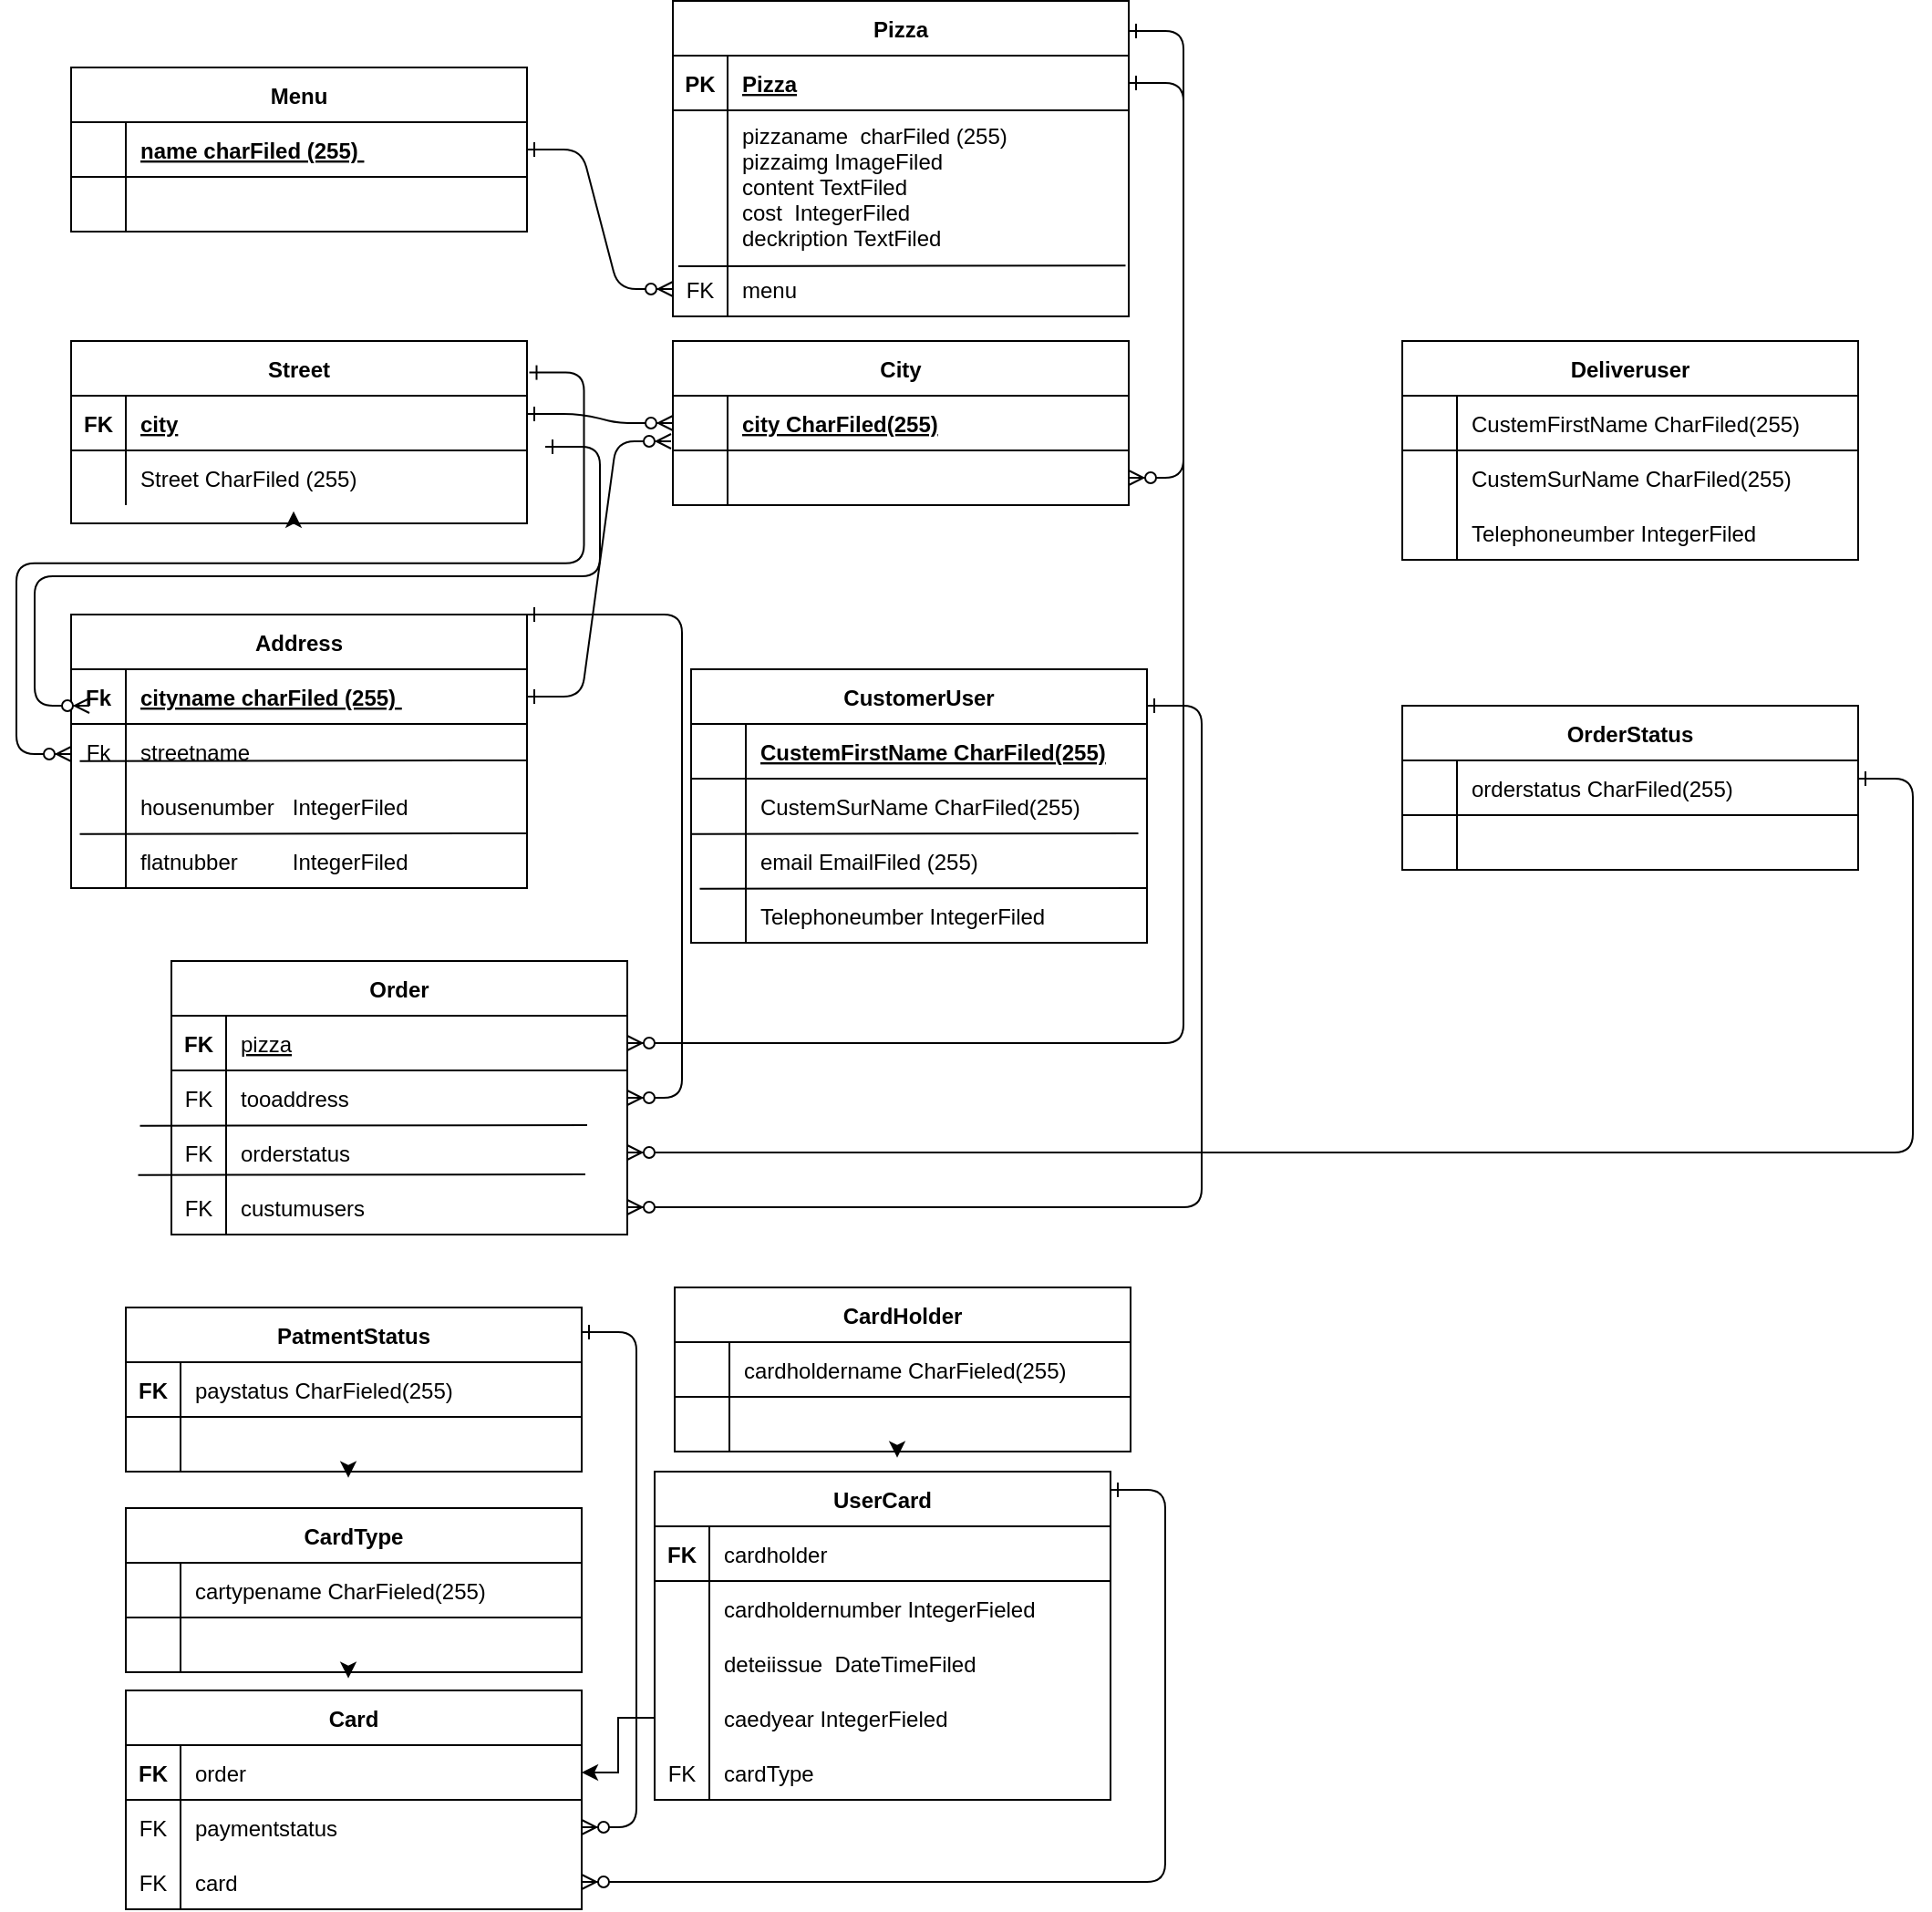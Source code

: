 <mxfile version="22.1.7" type="github">
  <diagram id="R2lEEEUBdFMjLlhIrx00" name="Page-1">
    <mxGraphModel dx="1588" dy="848" grid="1" gridSize="10" guides="1" tooltips="1" connect="1" arrows="1" fold="1" page="1" pageScale="1" pageWidth="850" pageHeight="1100" math="0" shadow="0" extFonts="Permanent Marker^https://fonts.googleapis.com/css?family=Permanent+Marker">
      <root>
        <mxCell id="0" />
        <mxCell id="1" parent="0" />
        <mxCell id="C-vyLk0tnHw3VtMMgP7b-1" value="" style="edgeStyle=entityRelationEdgeStyle;endArrow=ERzeroToMany;startArrow=ERone;endFill=1;startFill=0;entryX=0;entryY=0.5;entryDx=0;entryDy=0;" parent="1" edge="1">
          <mxGeometry width="100" height="100" relative="1" as="geometry">
            <mxPoint x="370" y="155" as="sourcePoint" />
            <mxPoint x="450" y="231.5" as="targetPoint" />
            <Array as="points">
              <mxPoint x="450" y="230" />
              <mxPoint x="430" y="170" />
              <mxPoint x="410" y="200" />
              <mxPoint x="440" y="220" />
            </Array>
          </mxGeometry>
        </mxCell>
        <mxCell id="C-vyLk0tnHw3VtMMgP7b-12" value="" style="edgeStyle=entityRelationEdgeStyle;endArrow=ERzeroToMany;startArrow=ERone;endFill=1;startFill=0;" parent="1" source="C-vyLk0tnHw3VtMMgP7b-3" target="C-vyLk0tnHw3VtMMgP7b-17" edge="1">
          <mxGeometry width="100" height="100" relative="1" as="geometry">
            <mxPoint x="400" y="180" as="sourcePoint" />
            <mxPoint x="460" y="205" as="targetPoint" />
          </mxGeometry>
        </mxCell>
        <mxCell id="C-vyLk0tnHw3VtMMgP7b-2" value="Pizza" style="shape=table;startSize=30;container=1;collapsible=1;childLayout=tableLayout;fixedRows=1;rowLines=0;fontStyle=1;align=center;resizeLast=1;" parent="1" vertex="1">
          <mxGeometry x="450" y="73.5" width="250" height="173" as="geometry" />
        </mxCell>
        <mxCell id="C-vyLk0tnHw3VtMMgP7b-3" value="" style="shape=partialRectangle;collapsible=0;dropTarget=0;pointerEvents=0;fillColor=none;points=[[0,0.5],[1,0.5]];portConstraint=eastwest;top=0;left=0;right=0;bottom=1;" parent="C-vyLk0tnHw3VtMMgP7b-2" vertex="1">
          <mxGeometry y="30" width="250" height="30" as="geometry" />
        </mxCell>
        <mxCell id="C-vyLk0tnHw3VtMMgP7b-4" value="PK" style="shape=partialRectangle;overflow=hidden;connectable=0;fillColor=none;top=0;left=0;bottom=0;right=0;fontStyle=1;" parent="C-vyLk0tnHw3VtMMgP7b-3" vertex="1">
          <mxGeometry width="30" height="30" as="geometry">
            <mxRectangle width="30" height="30" as="alternateBounds" />
          </mxGeometry>
        </mxCell>
        <mxCell id="C-vyLk0tnHw3VtMMgP7b-5" value="Pizza" style="shape=partialRectangle;overflow=hidden;connectable=0;fillColor=none;top=0;left=0;bottom=0;right=0;align=left;spacingLeft=6;fontStyle=5;" parent="C-vyLk0tnHw3VtMMgP7b-3" vertex="1">
          <mxGeometry x="30" width="220" height="30" as="geometry">
            <mxRectangle width="220" height="30" as="alternateBounds" />
          </mxGeometry>
        </mxCell>
        <mxCell id="C-vyLk0tnHw3VtMMgP7b-6" value="" style="shape=partialRectangle;collapsible=0;dropTarget=0;pointerEvents=0;fillColor=none;points=[[0,0.5],[1,0.5]];portConstraint=eastwest;top=0;left=0;right=0;bottom=0;" parent="C-vyLk0tnHw3VtMMgP7b-2" vertex="1">
          <mxGeometry y="60" width="250" height="83" as="geometry" />
        </mxCell>
        <mxCell id="C-vyLk0tnHw3VtMMgP7b-7" value="" style="shape=partialRectangle;overflow=hidden;connectable=0;fillColor=none;top=0;left=0;bottom=0;right=0;" parent="C-vyLk0tnHw3VtMMgP7b-6" vertex="1">
          <mxGeometry width="30" height="83" as="geometry">
            <mxRectangle width="30" height="83" as="alternateBounds" />
          </mxGeometry>
        </mxCell>
        <mxCell id="C-vyLk0tnHw3VtMMgP7b-8" value="pizzaname  charFiled (255) &#xa;pizzaimg ImageFiled&#xa;content TextFiled&#xa;cost  IntegerFiled&#xa;deckription TextFiled" style="shape=partialRectangle;overflow=hidden;connectable=0;fillColor=none;top=0;left=0;bottom=0;right=0;align=left;spacingLeft=6;" parent="C-vyLk0tnHw3VtMMgP7b-6" vertex="1">
          <mxGeometry x="30" width="220" height="83" as="geometry">
            <mxRectangle width="220" height="83" as="alternateBounds" />
          </mxGeometry>
        </mxCell>
        <mxCell id="C-vyLk0tnHw3VtMMgP7b-9" value="" style="shape=partialRectangle;collapsible=0;dropTarget=0;pointerEvents=0;fillColor=none;points=[[0,0.5],[1,0.5]];portConstraint=eastwest;top=0;left=0;right=0;bottom=0;" parent="C-vyLk0tnHw3VtMMgP7b-2" vertex="1">
          <mxGeometry y="143" width="250" height="30" as="geometry" />
        </mxCell>
        <mxCell id="C-vyLk0tnHw3VtMMgP7b-10" value="FK" style="shape=partialRectangle;overflow=hidden;connectable=0;fillColor=none;top=0;left=0;bottom=0;right=0;" parent="C-vyLk0tnHw3VtMMgP7b-9" vertex="1">
          <mxGeometry width="30" height="30" as="geometry">
            <mxRectangle width="30" height="30" as="alternateBounds" />
          </mxGeometry>
        </mxCell>
        <mxCell id="C-vyLk0tnHw3VtMMgP7b-11" value="menu" style="shape=partialRectangle;overflow=hidden;connectable=0;fillColor=none;top=0;left=0;bottom=0;right=0;align=left;spacingLeft=6;" parent="C-vyLk0tnHw3VtMMgP7b-9" vertex="1">
          <mxGeometry x="30" width="220" height="30" as="geometry">
            <mxRectangle width="220" height="30" as="alternateBounds" />
          </mxGeometry>
        </mxCell>
        <mxCell id="C-vyLk0tnHw3VtMMgP7b-23" value="Menu" style="shape=table;startSize=30;container=1;collapsible=1;childLayout=tableLayout;fixedRows=1;rowLines=0;fontStyle=1;align=center;resizeLast=1;" parent="1" vertex="1">
          <mxGeometry x="120" y="110" width="250" height="90" as="geometry" />
        </mxCell>
        <mxCell id="C-vyLk0tnHw3VtMMgP7b-24" value="" style="shape=partialRectangle;collapsible=0;dropTarget=0;pointerEvents=0;fillColor=none;points=[[0,0.5],[1,0.5]];portConstraint=eastwest;top=0;left=0;right=0;bottom=1;" parent="C-vyLk0tnHw3VtMMgP7b-23" vertex="1">
          <mxGeometry y="30" width="250" height="30" as="geometry" />
        </mxCell>
        <mxCell id="C-vyLk0tnHw3VtMMgP7b-25" value="" style="shape=partialRectangle;overflow=hidden;connectable=0;fillColor=none;top=0;left=0;bottom=0;right=0;fontStyle=1;" parent="C-vyLk0tnHw3VtMMgP7b-24" vertex="1">
          <mxGeometry width="30" height="30" as="geometry">
            <mxRectangle width="30" height="30" as="alternateBounds" />
          </mxGeometry>
        </mxCell>
        <mxCell id="C-vyLk0tnHw3VtMMgP7b-26" value="name charFiled (255) " style="shape=partialRectangle;overflow=hidden;connectable=0;fillColor=none;top=0;left=0;bottom=0;right=0;align=left;spacingLeft=6;fontStyle=5;" parent="C-vyLk0tnHw3VtMMgP7b-24" vertex="1">
          <mxGeometry x="30" width="220" height="30" as="geometry">
            <mxRectangle width="220" height="30" as="alternateBounds" />
          </mxGeometry>
        </mxCell>
        <mxCell id="C-vyLk0tnHw3VtMMgP7b-27" value="" style="shape=partialRectangle;collapsible=0;dropTarget=0;pointerEvents=0;fillColor=none;points=[[0,0.5],[1,0.5]];portConstraint=eastwest;top=0;left=0;right=0;bottom=0;" parent="C-vyLk0tnHw3VtMMgP7b-23" vertex="1">
          <mxGeometry y="60" width="250" height="30" as="geometry" />
        </mxCell>
        <mxCell id="C-vyLk0tnHw3VtMMgP7b-28" value="" style="shape=partialRectangle;overflow=hidden;connectable=0;fillColor=none;top=0;left=0;bottom=0;right=0;" parent="C-vyLk0tnHw3VtMMgP7b-27" vertex="1">
          <mxGeometry width="30" height="30" as="geometry">
            <mxRectangle width="30" height="30" as="alternateBounds" />
          </mxGeometry>
        </mxCell>
        <mxCell id="C-vyLk0tnHw3VtMMgP7b-29" value="" style="shape=partialRectangle;overflow=hidden;connectable=0;fillColor=none;top=0;left=0;bottom=0;right=0;align=left;spacingLeft=6;" parent="C-vyLk0tnHw3VtMMgP7b-27" vertex="1">
          <mxGeometry x="30" width="220" height="30" as="geometry">
            <mxRectangle width="220" height="30" as="alternateBounds" />
          </mxGeometry>
        </mxCell>
        <mxCell id="C-vyLk0tnHw3VtMMgP7b-13" value="City" style="shape=table;startSize=30;container=1;collapsible=1;childLayout=tableLayout;fixedRows=1;rowLines=0;fontStyle=1;align=center;resizeLast=1;" parent="1" vertex="1">
          <mxGeometry x="450" y="260" width="250" height="90" as="geometry" />
        </mxCell>
        <mxCell id="C-vyLk0tnHw3VtMMgP7b-14" value="" style="shape=partialRectangle;collapsible=0;dropTarget=0;pointerEvents=0;fillColor=none;points=[[0,0.5],[1,0.5]];portConstraint=eastwest;top=0;left=0;right=0;bottom=1;" parent="C-vyLk0tnHw3VtMMgP7b-13" vertex="1">
          <mxGeometry y="30" width="250" height="30" as="geometry" />
        </mxCell>
        <mxCell id="C-vyLk0tnHw3VtMMgP7b-15" value="" style="shape=partialRectangle;overflow=hidden;connectable=0;fillColor=none;top=0;left=0;bottom=0;right=0;fontStyle=1;" parent="C-vyLk0tnHw3VtMMgP7b-14" vertex="1">
          <mxGeometry width="30" height="30" as="geometry">
            <mxRectangle width="30" height="30" as="alternateBounds" />
          </mxGeometry>
        </mxCell>
        <mxCell id="C-vyLk0tnHw3VtMMgP7b-16" value="city CharFiled(255)" style="shape=partialRectangle;overflow=hidden;connectable=0;fillColor=none;top=0;left=0;bottom=0;right=0;align=left;spacingLeft=6;fontStyle=5;" parent="C-vyLk0tnHw3VtMMgP7b-14" vertex="1">
          <mxGeometry x="30" width="220" height="30" as="geometry">
            <mxRectangle width="220" height="30" as="alternateBounds" />
          </mxGeometry>
        </mxCell>
        <mxCell id="C-vyLk0tnHw3VtMMgP7b-17" value="" style="shape=partialRectangle;collapsible=0;dropTarget=0;pointerEvents=0;fillColor=none;points=[[0,0.5],[1,0.5]];portConstraint=eastwest;top=0;left=0;right=0;bottom=0;" parent="C-vyLk0tnHw3VtMMgP7b-13" vertex="1">
          <mxGeometry y="60" width="250" height="30" as="geometry" />
        </mxCell>
        <mxCell id="C-vyLk0tnHw3VtMMgP7b-18" value="" style="shape=partialRectangle;overflow=hidden;connectable=0;fillColor=none;top=0;left=0;bottom=0;right=0;" parent="C-vyLk0tnHw3VtMMgP7b-17" vertex="1">
          <mxGeometry width="30" height="30" as="geometry">
            <mxRectangle width="30" height="30" as="alternateBounds" />
          </mxGeometry>
        </mxCell>
        <mxCell id="C-vyLk0tnHw3VtMMgP7b-19" value="" style="shape=partialRectangle;overflow=hidden;connectable=0;fillColor=none;top=0;left=0;bottom=0;right=0;align=left;spacingLeft=6;" parent="C-vyLk0tnHw3VtMMgP7b-17" vertex="1">
          <mxGeometry x="30" width="220" height="30" as="geometry">
            <mxRectangle width="220" height="30" as="alternateBounds" />
          </mxGeometry>
        </mxCell>
        <mxCell id="AqukYSWzi1PJCo0tbAjc-1" value="Street" style="shape=table;startSize=30;container=1;collapsible=1;childLayout=tableLayout;fixedRows=1;rowLines=0;fontStyle=1;align=center;resizeLast=1;" vertex="1" parent="1">
          <mxGeometry x="120" y="260" width="250" height="100" as="geometry" />
        </mxCell>
        <mxCell id="AqukYSWzi1PJCo0tbAjc-2" value="" style="shape=partialRectangle;collapsible=0;dropTarget=0;pointerEvents=0;fillColor=none;points=[[0,0.5],[1,0.5]];portConstraint=eastwest;top=0;left=0;right=0;bottom=1;" vertex="1" parent="AqukYSWzi1PJCo0tbAjc-1">
          <mxGeometry y="30" width="250" height="30" as="geometry" />
        </mxCell>
        <mxCell id="AqukYSWzi1PJCo0tbAjc-3" value="FK" style="shape=partialRectangle;overflow=hidden;connectable=0;fillColor=none;top=0;left=0;bottom=0;right=0;fontStyle=1;" vertex="1" parent="AqukYSWzi1PJCo0tbAjc-2">
          <mxGeometry width="30" height="30" as="geometry">
            <mxRectangle width="30" height="30" as="alternateBounds" />
          </mxGeometry>
        </mxCell>
        <mxCell id="AqukYSWzi1PJCo0tbAjc-4" value="city" style="shape=partialRectangle;overflow=hidden;connectable=0;fillColor=none;top=0;left=0;bottom=0;right=0;align=left;spacingLeft=6;fontStyle=5;" vertex="1" parent="AqukYSWzi1PJCo0tbAjc-2">
          <mxGeometry x="30" width="220" height="30" as="geometry">
            <mxRectangle width="220" height="30" as="alternateBounds" />
          </mxGeometry>
        </mxCell>
        <mxCell id="AqukYSWzi1PJCo0tbAjc-5" value="" style="shape=partialRectangle;collapsible=0;dropTarget=0;pointerEvents=0;fillColor=none;points=[[0,0.5],[1,0.5]];portConstraint=eastwest;top=0;left=0;right=0;bottom=0;" vertex="1" parent="AqukYSWzi1PJCo0tbAjc-1">
          <mxGeometry y="60" width="250" height="30" as="geometry" />
        </mxCell>
        <mxCell id="AqukYSWzi1PJCo0tbAjc-6" value="" style="shape=partialRectangle;overflow=hidden;connectable=0;fillColor=none;top=0;left=0;bottom=0;right=0;" vertex="1" parent="AqukYSWzi1PJCo0tbAjc-5">
          <mxGeometry width="30" height="30" as="geometry">
            <mxRectangle width="30" height="30" as="alternateBounds" />
          </mxGeometry>
        </mxCell>
        <mxCell id="AqukYSWzi1PJCo0tbAjc-7" value="Street CharFiled (255)" style="shape=partialRectangle;overflow=hidden;connectable=0;fillColor=none;top=0;left=0;bottom=0;right=0;align=left;spacingLeft=6;" vertex="1" parent="AqukYSWzi1PJCo0tbAjc-5">
          <mxGeometry x="30" width="220" height="30" as="geometry">
            <mxRectangle width="220" height="30" as="alternateBounds" />
          </mxGeometry>
        </mxCell>
        <mxCell id="AqukYSWzi1PJCo0tbAjc-8" style="edgeStyle=orthogonalEdgeStyle;rounded=0;orthogonalLoop=1;jettySize=auto;html=1;exitX=0.5;exitY=1;exitDx=0;exitDy=0;entryX=0.488;entryY=1.111;entryDx=0;entryDy=0;entryPerimeter=0;" edge="1" parent="AqukYSWzi1PJCo0tbAjc-1" source="AqukYSWzi1PJCo0tbAjc-1" target="AqukYSWzi1PJCo0tbAjc-5">
          <mxGeometry relative="1" as="geometry" />
        </mxCell>
        <mxCell id="AqukYSWzi1PJCo0tbAjc-10" value="Address" style="shape=table;startSize=30;container=1;collapsible=1;childLayout=tableLayout;fixedRows=1;rowLines=0;fontStyle=1;align=center;resizeLast=1;" vertex="1" parent="1">
          <mxGeometry x="120" y="410" width="250" height="150" as="geometry" />
        </mxCell>
        <mxCell id="AqukYSWzi1PJCo0tbAjc-11" value="" style="shape=partialRectangle;collapsible=0;dropTarget=0;pointerEvents=0;fillColor=none;points=[[0,0.5],[1,0.5]];portConstraint=eastwest;top=0;left=0;right=0;bottom=1;" vertex="1" parent="AqukYSWzi1PJCo0tbAjc-10">
          <mxGeometry y="30" width="250" height="30" as="geometry" />
        </mxCell>
        <mxCell id="AqukYSWzi1PJCo0tbAjc-12" value="Fk" style="shape=partialRectangle;overflow=hidden;connectable=0;fillColor=none;top=0;left=0;bottom=0;right=0;fontStyle=1;" vertex="1" parent="AqukYSWzi1PJCo0tbAjc-11">
          <mxGeometry width="30" height="30" as="geometry">
            <mxRectangle width="30" height="30" as="alternateBounds" />
          </mxGeometry>
        </mxCell>
        <mxCell id="AqukYSWzi1PJCo0tbAjc-13" value="cityname charFiled (255) " style="shape=partialRectangle;overflow=hidden;connectable=0;fillColor=none;top=0;left=0;bottom=0;right=0;align=left;spacingLeft=6;fontStyle=5;" vertex="1" parent="AqukYSWzi1PJCo0tbAjc-11">
          <mxGeometry x="30" width="220" height="30" as="geometry">
            <mxRectangle width="220" height="30" as="alternateBounds" />
          </mxGeometry>
        </mxCell>
        <mxCell id="AqukYSWzi1PJCo0tbAjc-14" value="" style="shape=partialRectangle;collapsible=0;dropTarget=0;pointerEvents=0;fillColor=none;points=[[0,0.5],[1,0.5]];portConstraint=eastwest;top=0;left=0;right=0;bottom=0;" vertex="1" parent="AqukYSWzi1PJCo0tbAjc-10">
          <mxGeometry y="60" width="250" height="30" as="geometry" />
        </mxCell>
        <mxCell id="AqukYSWzi1PJCo0tbAjc-15" value="Fk" style="shape=partialRectangle;overflow=hidden;connectable=0;fillColor=none;top=0;left=0;bottom=0;right=0;" vertex="1" parent="AqukYSWzi1PJCo0tbAjc-14">
          <mxGeometry width="30" height="30" as="geometry">
            <mxRectangle width="30" height="30" as="alternateBounds" />
          </mxGeometry>
        </mxCell>
        <mxCell id="AqukYSWzi1PJCo0tbAjc-16" value="streetname" style="shape=partialRectangle;overflow=hidden;connectable=0;fillColor=none;top=0;left=0;bottom=0;right=0;align=left;spacingLeft=6;" vertex="1" parent="AqukYSWzi1PJCo0tbAjc-14">
          <mxGeometry x="30" width="220" height="30" as="geometry">
            <mxRectangle width="220" height="30" as="alternateBounds" />
          </mxGeometry>
        </mxCell>
        <mxCell id="AqukYSWzi1PJCo0tbAjc-17" value="" style="shape=partialRectangle;collapsible=0;dropTarget=0;pointerEvents=0;fillColor=none;points=[[0,0.5],[1,0.5]];portConstraint=eastwest;top=0;left=0;right=0;bottom=0;" vertex="1" parent="AqukYSWzi1PJCo0tbAjc-10">
          <mxGeometry y="90" width="250" height="30" as="geometry" />
        </mxCell>
        <mxCell id="AqukYSWzi1PJCo0tbAjc-18" value="" style="shape=partialRectangle;overflow=hidden;connectable=0;fillColor=none;top=0;left=0;bottom=0;right=0;" vertex="1" parent="AqukYSWzi1PJCo0tbAjc-17">
          <mxGeometry width="30" height="30" as="geometry">
            <mxRectangle width="30" height="30" as="alternateBounds" />
          </mxGeometry>
        </mxCell>
        <mxCell id="AqukYSWzi1PJCo0tbAjc-19" value="housenumber   IntegerFiled" style="shape=partialRectangle;overflow=hidden;connectable=0;fillColor=none;top=0;left=0;bottom=0;right=0;align=left;spacingLeft=6;" vertex="1" parent="AqukYSWzi1PJCo0tbAjc-17">
          <mxGeometry x="30" width="220" height="30" as="geometry">
            <mxRectangle width="220" height="30" as="alternateBounds" />
          </mxGeometry>
        </mxCell>
        <mxCell id="AqukYSWzi1PJCo0tbAjc-20" value="" style="shape=partialRectangle;collapsible=0;dropTarget=0;pointerEvents=0;fillColor=none;points=[[0,0.5],[1,0.5]];portConstraint=eastwest;top=0;left=0;right=0;bottom=0;" vertex="1" parent="AqukYSWzi1PJCo0tbAjc-10">
          <mxGeometry y="120" width="250" height="30" as="geometry" />
        </mxCell>
        <mxCell id="AqukYSWzi1PJCo0tbAjc-21" value="" style="shape=partialRectangle;overflow=hidden;connectable=0;fillColor=none;top=0;left=0;bottom=0;right=0;" vertex="1" parent="AqukYSWzi1PJCo0tbAjc-20">
          <mxGeometry width="30" height="30" as="geometry">
            <mxRectangle width="30" height="30" as="alternateBounds" />
          </mxGeometry>
        </mxCell>
        <mxCell id="AqukYSWzi1PJCo0tbAjc-22" value="flatnubber         IntegerFiled" style="shape=partialRectangle;overflow=hidden;connectable=0;fillColor=none;top=0;left=0;bottom=0;right=0;align=left;spacingLeft=6;" vertex="1" parent="AqukYSWzi1PJCo0tbAjc-20">
          <mxGeometry x="30" width="220" height="30" as="geometry">
            <mxRectangle width="220" height="30" as="alternateBounds" />
          </mxGeometry>
        </mxCell>
        <mxCell id="AqukYSWzi1PJCo0tbAjc-23" value="CustomerUser" style="shape=table;startSize=30;container=1;collapsible=1;childLayout=tableLayout;fixedRows=1;rowLines=0;fontStyle=1;align=center;resizeLast=1;" vertex="1" parent="1">
          <mxGeometry x="460" y="440" width="250" height="150" as="geometry" />
        </mxCell>
        <mxCell id="AqukYSWzi1PJCo0tbAjc-24" value="" style="shape=partialRectangle;collapsible=0;dropTarget=0;pointerEvents=0;fillColor=none;points=[[0,0.5],[1,0.5]];portConstraint=eastwest;top=0;left=0;right=0;bottom=1;" vertex="1" parent="AqukYSWzi1PJCo0tbAjc-23">
          <mxGeometry y="30" width="250" height="30" as="geometry" />
        </mxCell>
        <mxCell id="AqukYSWzi1PJCo0tbAjc-25" value="" style="shape=partialRectangle;overflow=hidden;connectable=0;fillColor=none;top=0;left=0;bottom=0;right=0;fontStyle=1;" vertex="1" parent="AqukYSWzi1PJCo0tbAjc-24">
          <mxGeometry width="30" height="30" as="geometry">
            <mxRectangle width="30" height="30" as="alternateBounds" />
          </mxGeometry>
        </mxCell>
        <mxCell id="AqukYSWzi1PJCo0tbAjc-26" value="CustemFirstName CharFiled(255)" style="shape=partialRectangle;overflow=hidden;connectable=0;fillColor=none;top=0;left=0;bottom=0;right=0;align=left;spacingLeft=6;fontStyle=5;" vertex="1" parent="AqukYSWzi1PJCo0tbAjc-24">
          <mxGeometry x="30" width="220" height="30" as="geometry">
            <mxRectangle width="220" height="30" as="alternateBounds" />
          </mxGeometry>
        </mxCell>
        <mxCell id="AqukYSWzi1PJCo0tbAjc-27" value="" style="shape=partialRectangle;collapsible=0;dropTarget=0;pointerEvents=0;fillColor=none;points=[[0,0.5],[1,0.5]];portConstraint=eastwest;top=0;left=0;right=0;bottom=0;" vertex="1" parent="AqukYSWzi1PJCo0tbAjc-23">
          <mxGeometry y="60" width="250" height="30" as="geometry" />
        </mxCell>
        <mxCell id="AqukYSWzi1PJCo0tbAjc-28" value="" style="shape=partialRectangle;overflow=hidden;connectable=0;fillColor=none;top=0;left=0;bottom=0;right=0;" vertex="1" parent="AqukYSWzi1PJCo0tbAjc-27">
          <mxGeometry width="30" height="30" as="geometry">
            <mxRectangle width="30" height="30" as="alternateBounds" />
          </mxGeometry>
        </mxCell>
        <mxCell id="AqukYSWzi1PJCo0tbAjc-29" value="CustemSurName CharFiled(255)" style="shape=partialRectangle;overflow=hidden;connectable=0;fillColor=none;top=0;left=0;bottom=0;right=0;align=left;spacingLeft=6;" vertex="1" parent="AqukYSWzi1PJCo0tbAjc-27">
          <mxGeometry x="30" width="220" height="30" as="geometry">
            <mxRectangle width="220" height="30" as="alternateBounds" />
          </mxGeometry>
        </mxCell>
        <mxCell id="AqukYSWzi1PJCo0tbAjc-30" value="" style="shape=partialRectangle;collapsible=0;dropTarget=0;pointerEvents=0;fillColor=none;points=[[0,0.5],[1,0.5]];portConstraint=eastwest;top=0;left=0;right=0;bottom=0;" vertex="1" parent="AqukYSWzi1PJCo0tbAjc-23">
          <mxGeometry y="90" width="250" height="30" as="geometry" />
        </mxCell>
        <mxCell id="AqukYSWzi1PJCo0tbAjc-31" value="" style="shape=partialRectangle;overflow=hidden;connectable=0;fillColor=none;top=0;left=0;bottom=0;right=0;" vertex="1" parent="AqukYSWzi1PJCo0tbAjc-30">
          <mxGeometry width="30" height="30" as="geometry">
            <mxRectangle width="30" height="30" as="alternateBounds" />
          </mxGeometry>
        </mxCell>
        <mxCell id="AqukYSWzi1PJCo0tbAjc-32" value="email EmailFiled (255)" style="shape=partialRectangle;overflow=hidden;connectable=0;fillColor=none;top=0;left=0;bottom=0;right=0;align=left;spacingLeft=6;" vertex="1" parent="AqukYSWzi1PJCo0tbAjc-30">
          <mxGeometry x="30" width="220" height="30" as="geometry">
            <mxRectangle width="220" height="30" as="alternateBounds" />
          </mxGeometry>
        </mxCell>
        <mxCell id="AqukYSWzi1PJCo0tbAjc-33" value="" style="shape=partialRectangle;collapsible=0;dropTarget=0;pointerEvents=0;fillColor=none;points=[[0,0.5],[1,0.5]];portConstraint=eastwest;top=0;left=0;right=0;bottom=0;" vertex="1" parent="AqukYSWzi1PJCo0tbAjc-23">
          <mxGeometry y="120" width="250" height="30" as="geometry" />
        </mxCell>
        <mxCell id="AqukYSWzi1PJCo0tbAjc-34" value="" style="shape=partialRectangle;overflow=hidden;connectable=0;fillColor=none;top=0;left=0;bottom=0;right=0;" vertex="1" parent="AqukYSWzi1PJCo0tbAjc-33">
          <mxGeometry width="30" height="30" as="geometry">
            <mxRectangle width="30" height="30" as="alternateBounds" />
          </mxGeometry>
        </mxCell>
        <mxCell id="AqukYSWzi1PJCo0tbAjc-35" value="Telephoneumber IntegerFiled" style="shape=partialRectangle;overflow=hidden;connectable=0;fillColor=none;top=0;left=0;bottom=0;right=0;align=left;spacingLeft=6;" vertex="1" parent="AqukYSWzi1PJCo0tbAjc-33">
          <mxGeometry x="30" width="220" height="30" as="geometry">
            <mxRectangle width="220" height="30" as="alternateBounds" />
          </mxGeometry>
        </mxCell>
        <mxCell id="AqukYSWzi1PJCo0tbAjc-36" value="Order" style="shape=table;startSize=30;container=1;collapsible=1;childLayout=tableLayout;fixedRows=1;rowLines=0;fontStyle=1;align=center;resizeLast=1;" vertex="1" parent="1">
          <mxGeometry x="175" y="600" width="250" height="150" as="geometry" />
        </mxCell>
        <mxCell id="AqukYSWzi1PJCo0tbAjc-37" value="" style="shape=partialRectangle;collapsible=0;dropTarget=0;pointerEvents=0;fillColor=none;points=[[0,0.5],[1,0.5]];portConstraint=eastwest;top=0;left=0;right=0;bottom=1;" vertex="1" parent="AqukYSWzi1PJCo0tbAjc-36">
          <mxGeometry y="30" width="250" height="30" as="geometry" />
        </mxCell>
        <mxCell id="AqukYSWzi1PJCo0tbAjc-38" value="FK" style="shape=partialRectangle;overflow=hidden;connectable=0;fillColor=none;top=0;left=0;bottom=0;right=0;fontStyle=1;" vertex="1" parent="AqukYSWzi1PJCo0tbAjc-37">
          <mxGeometry width="30" height="30" as="geometry">
            <mxRectangle width="30" height="30" as="alternateBounds" />
          </mxGeometry>
        </mxCell>
        <mxCell id="AqukYSWzi1PJCo0tbAjc-39" value="pizza" style="shape=partialRectangle;overflow=hidden;connectable=0;fillColor=none;top=0;left=0;bottom=0;right=0;align=left;spacingLeft=6;fontStyle=4;" vertex="1" parent="AqukYSWzi1PJCo0tbAjc-37">
          <mxGeometry x="30" width="220" height="30" as="geometry">
            <mxRectangle width="220" height="30" as="alternateBounds" />
          </mxGeometry>
        </mxCell>
        <mxCell id="AqukYSWzi1PJCo0tbAjc-40" value="" style="shape=partialRectangle;collapsible=0;dropTarget=0;pointerEvents=0;fillColor=none;points=[[0,0.5],[1,0.5]];portConstraint=eastwest;top=0;left=0;right=0;bottom=0;" vertex="1" parent="AqukYSWzi1PJCo0tbAjc-36">
          <mxGeometry y="60" width="250" height="30" as="geometry" />
        </mxCell>
        <mxCell id="AqukYSWzi1PJCo0tbAjc-41" value="FK" style="shape=partialRectangle;overflow=hidden;connectable=0;fillColor=none;top=0;left=0;bottom=0;right=0;" vertex="1" parent="AqukYSWzi1PJCo0tbAjc-40">
          <mxGeometry width="30" height="30" as="geometry">
            <mxRectangle width="30" height="30" as="alternateBounds" />
          </mxGeometry>
        </mxCell>
        <mxCell id="AqukYSWzi1PJCo0tbAjc-42" value="tooaddress" style="shape=partialRectangle;overflow=hidden;connectable=0;fillColor=none;top=0;left=0;bottom=0;right=0;align=left;spacingLeft=6;" vertex="1" parent="AqukYSWzi1PJCo0tbAjc-40">
          <mxGeometry x="30" width="220" height="30" as="geometry">
            <mxRectangle width="220" height="30" as="alternateBounds" />
          </mxGeometry>
        </mxCell>
        <mxCell id="AqukYSWzi1PJCo0tbAjc-43" value="" style="shape=partialRectangle;collapsible=0;dropTarget=0;pointerEvents=0;fillColor=none;points=[[0,0.5],[1,0.5]];portConstraint=eastwest;top=0;left=0;right=0;bottom=0;" vertex="1" parent="AqukYSWzi1PJCo0tbAjc-36">
          <mxGeometry y="90" width="250" height="30" as="geometry" />
        </mxCell>
        <mxCell id="AqukYSWzi1PJCo0tbAjc-44" value="FK" style="shape=partialRectangle;overflow=hidden;connectable=0;fillColor=none;top=0;left=0;bottom=0;right=0;" vertex="1" parent="AqukYSWzi1PJCo0tbAjc-43">
          <mxGeometry width="30" height="30" as="geometry">
            <mxRectangle width="30" height="30" as="alternateBounds" />
          </mxGeometry>
        </mxCell>
        <mxCell id="AqukYSWzi1PJCo0tbAjc-45" value="orderstatus" style="shape=partialRectangle;overflow=hidden;connectable=0;fillColor=none;top=0;left=0;bottom=0;right=0;align=left;spacingLeft=6;" vertex="1" parent="AqukYSWzi1PJCo0tbAjc-43">
          <mxGeometry x="30" width="220" height="30" as="geometry">
            <mxRectangle width="220" height="30" as="alternateBounds" />
          </mxGeometry>
        </mxCell>
        <mxCell id="AqukYSWzi1PJCo0tbAjc-46" value="" style="shape=partialRectangle;collapsible=0;dropTarget=0;pointerEvents=0;fillColor=none;points=[[0,0.5],[1,0.5]];portConstraint=eastwest;top=0;left=0;right=0;bottom=0;" vertex="1" parent="AqukYSWzi1PJCo0tbAjc-36">
          <mxGeometry y="120" width="250" height="30" as="geometry" />
        </mxCell>
        <mxCell id="AqukYSWzi1PJCo0tbAjc-47" value="FK" style="shape=partialRectangle;overflow=hidden;connectable=0;fillColor=none;top=0;left=0;bottom=0;right=0;" vertex="1" parent="AqukYSWzi1PJCo0tbAjc-46">
          <mxGeometry width="30" height="30" as="geometry">
            <mxRectangle width="30" height="30" as="alternateBounds" />
          </mxGeometry>
        </mxCell>
        <mxCell id="AqukYSWzi1PJCo0tbAjc-48" value="custumusers" style="shape=partialRectangle;overflow=hidden;connectable=0;fillColor=none;top=0;left=0;bottom=0;right=0;align=left;spacingLeft=6;" vertex="1" parent="AqukYSWzi1PJCo0tbAjc-46">
          <mxGeometry x="30" width="220" height="30" as="geometry">
            <mxRectangle width="220" height="30" as="alternateBounds" />
          </mxGeometry>
        </mxCell>
        <mxCell id="AqukYSWzi1PJCo0tbAjc-51" value="" style="edgeStyle=entityRelationEdgeStyle;endArrow=ERzeroToMany;startArrow=ERone;endFill=1;startFill=0;" edge="1" parent="1" target="C-vyLk0tnHw3VtMMgP7b-14">
          <mxGeometry width="100" height="100" relative="1" as="geometry">
            <mxPoint x="370" y="300" as="sourcePoint" />
            <mxPoint x="440" y="320" as="targetPoint" />
            <Array as="points">
              <mxPoint x="450" y="375" />
              <mxPoint x="440" y="365" />
              <mxPoint x="440" y="320" />
              <mxPoint x="440" y="330" />
            </Array>
          </mxGeometry>
        </mxCell>
        <mxCell id="AqukYSWzi1PJCo0tbAjc-53" value="" style="edgeStyle=entityRelationEdgeStyle;endArrow=ERzeroToMany;startArrow=ERone;endFill=1;startFill=0;exitX=1;exitY=0.5;exitDx=0;exitDy=0;entryX=0;entryY=0.5;entryDx=0;entryDy=0;" edge="1" parent="1" source="AqukYSWzi1PJCo0tbAjc-11">
          <mxGeometry width="100" height="100" relative="1" as="geometry">
            <mxPoint x="402" y="440" as="sourcePoint" />
            <mxPoint x="449" y="315" as="targetPoint" />
            <Array as="points">
              <mxPoint x="459" y="425" />
              <mxPoint x="430" y="390" />
              <mxPoint x="419" y="390" />
              <mxPoint x="419" y="325" />
              <mxPoint x="419" y="335" />
              <mxPoint x="399" y="325" />
              <mxPoint x="449" y="315" />
              <mxPoint x="439" y="315" />
              <mxPoint x="429" y="325" />
              <mxPoint x="439" y="405" />
              <mxPoint x="419" y="325" />
              <mxPoint x="469" y="325" />
              <mxPoint x="469" y="325" />
              <mxPoint x="439" y="370" />
              <mxPoint x="449" y="415" />
              <mxPoint x="449" y="370" />
              <mxPoint x="449" y="380" />
            </Array>
          </mxGeometry>
        </mxCell>
        <mxCell id="AqukYSWzi1PJCo0tbAjc-61" value="" style="edgeStyle=entityRelationEdgeStyle;endArrow=ERzeroToMany;startArrow=ERone;endFill=1;startFill=0;entryX=0;entryY=0.5;entryDx=0;entryDy=0;exitX=1;exitY=0.5;exitDx=0;exitDy=0;" edge="1" parent="1">
          <mxGeometry width="100" height="100" relative="1" as="geometry">
            <mxPoint x="380" y="318" as="sourcePoint" />
            <mxPoint x="130" y="460" as="targetPoint" />
            <Array as="points">
              <mxPoint x="80" y="303" />
              <mxPoint x="130" y="303" />
              <mxPoint x="80" y="313" />
              <mxPoint x="130" y="458" />
              <mxPoint x="60" y="439" />
              <mxPoint x="110" y="398" />
              <mxPoint x="90" y="428" />
              <mxPoint x="120" y="448" />
            </Array>
          </mxGeometry>
        </mxCell>
        <mxCell id="AqukYSWzi1PJCo0tbAjc-62" value="" style="edgeStyle=entityRelationEdgeStyle;endArrow=ERzeroToMany;startArrow=ERone;endFill=1;startFill=0;entryX=1;entryY=0.5;entryDx=0;entryDy=0;" edge="1" parent="1" target="AqukYSWzi1PJCo0tbAjc-37">
          <mxGeometry width="100" height="100" relative="1" as="geometry">
            <mxPoint x="700" y="90" as="sourcePoint" />
            <mxPoint x="760" y="551.333" as="targetPoint" />
            <Array as="points">
              <mxPoint x="780" y="165" />
              <mxPoint x="760" y="105" />
              <mxPoint x="800" y="320" />
              <mxPoint x="740" y="135" />
              <mxPoint x="770" y="155" />
            </Array>
          </mxGeometry>
        </mxCell>
        <mxCell id="AqukYSWzi1PJCo0tbAjc-63" value="" style="edgeStyle=entityRelationEdgeStyle;endArrow=ERzeroToMany;startArrow=ERone;endFill=1;startFill=0;" edge="1" parent="1" target="AqukYSWzi1PJCo0tbAjc-40">
          <mxGeometry width="100" height="100" relative="1" as="geometry">
            <mxPoint x="370" y="410" as="sourcePoint" />
            <mxPoint x="450" y="487" as="targetPoint" />
            <Array as="points">
              <mxPoint x="450" y="485" />
              <mxPoint x="430" y="425" />
              <mxPoint x="410" y="455" />
              <mxPoint x="440" y="475" />
            </Array>
          </mxGeometry>
        </mxCell>
        <mxCell id="AqukYSWzi1PJCo0tbAjc-65" value="" style="edgeStyle=entityRelationEdgeStyle;endArrow=ERzeroToMany;startArrow=ERone;endFill=1;startFill=0;entryX=1;entryY=0.5;entryDx=0;entryDy=0;" edge="1" parent="1" target="AqukYSWzi1PJCo0tbAjc-46">
          <mxGeometry width="100" height="100" relative="1" as="geometry">
            <mxPoint x="710" y="460" as="sourcePoint" />
            <mxPoint x="790" y="536.5" as="targetPoint" />
            <Array as="points">
              <mxPoint x="790" y="535" />
              <mxPoint x="770" y="475" />
              <mxPoint x="750" y="505" />
              <mxPoint x="780" y="525" />
            </Array>
          </mxGeometry>
        </mxCell>
        <mxCell id="AqukYSWzi1PJCo0tbAjc-69" value="" style="endArrow=none;html=1;rounded=0;entryX=0.981;entryY=1.026;entryDx=0;entryDy=0;entryPerimeter=0;startSize=10;" edge="1" parent="1">
          <mxGeometry width="50" height="50" relative="1" as="geometry">
            <mxPoint x="453" y="219" as="sourcePoint" />
            <mxPoint x="698.25" y="218.658" as="targetPoint" />
          </mxGeometry>
        </mxCell>
        <mxCell id="AqukYSWzi1PJCo0tbAjc-70" value="" style="endArrow=none;html=1;rounded=0;entryX=0.981;entryY=1.026;entryDx=0;entryDy=0;entryPerimeter=0;startSize=10;" edge="1" parent="1">
          <mxGeometry width="50" height="50" relative="1" as="geometry">
            <mxPoint x="124.75" y="490.34" as="sourcePoint" />
            <mxPoint x="370" y="489.998" as="targetPoint" />
          </mxGeometry>
        </mxCell>
        <mxCell id="AqukYSWzi1PJCo0tbAjc-71" value="" style="endArrow=none;html=1;rounded=0;entryX=0.981;entryY=1.026;entryDx=0;entryDy=0;entryPerimeter=0;startSize=10;" edge="1" parent="1">
          <mxGeometry width="50" height="50" relative="1" as="geometry">
            <mxPoint x="124.75" y="530.34" as="sourcePoint" />
            <mxPoint x="370" y="529.998" as="targetPoint" />
          </mxGeometry>
        </mxCell>
        <mxCell id="AqukYSWzi1PJCo0tbAjc-72" value="" style="endArrow=none;html=1;rounded=0;entryX=0.981;entryY=1.026;entryDx=0;entryDy=0;entryPerimeter=0;startSize=10;" edge="1" parent="1">
          <mxGeometry width="50" height="50" relative="1" as="geometry">
            <mxPoint x="460" y="530.34" as="sourcePoint" />
            <mxPoint x="705.25" y="529.998" as="targetPoint" />
          </mxGeometry>
        </mxCell>
        <mxCell id="AqukYSWzi1PJCo0tbAjc-73" value="" style="endArrow=none;html=1;rounded=0;entryX=0.981;entryY=1.026;entryDx=0;entryDy=0;entryPerimeter=0;startSize=10;" edge="1" parent="1">
          <mxGeometry width="50" height="50" relative="1" as="geometry">
            <mxPoint x="464.75" y="560.34" as="sourcePoint" />
            <mxPoint x="710" y="559.998" as="targetPoint" />
          </mxGeometry>
        </mxCell>
        <mxCell id="AqukYSWzi1PJCo0tbAjc-74" value="" style="endArrow=none;html=1;rounded=0;entryX=0.981;entryY=1.026;entryDx=0;entryDy=0;entryPerimeter=0;startSize=10;" edge="1" parent="1">
          <mxGeometry width="50" height="50" relative="1" as="geometry">
            <mxPoint x="157.75" y="690.34" as="sourcePoint" />
            <mxPoint x="403" y="689.998" as="targetPoint" />
          </mxGeometry>
        </mxCell>
        <mxCell id="AqukYSWzi1PJCo0tbAjc-75" value="" style="endArrow=none;html=1;rounded=0;entryX=0.981;entryY=1.026;entryDx=0;entryDy=0;entryPerimeter=0;startSize=10;" edge="1" parent="1">
          <mxGeometry width="50" height="50" relative="1" as="geometry">
            <mxPoint x="156.75" y="717.34" as="sourcePoint" />
            <mxPoint x="402" y="716.998" as="targetPoint" />
          </mxGeometry>
        </mxCell>
        <mxCell id="AqukYSWzi1PJCo0tbAjc-77" value="PatmentStatus" style="shape=table;startSize=30;container=1;collapsible=1;childLayout=tableLayout;fixedRows=1;rowLines=0;fontStyle=1;align=center;resizeLast=1;" vertex="1" parent="1">
          <mxGeometry x="150" y="790" width="250" height="90" as="geometry" />
        </mxCell>
        <mxCell id="AqukYSWzi1PJCo0tbAjc-78" value="" style="shape=partialRectangle;collapsible=0;dropTarget=0;pointerEvents=0;fillColor=none;points=[[0,0.5],[1,0.5]];portConstraint=eastwest;top=0;left=0;right=0;bottom=1;" vertex="1" parent="AqukYSWzi1PJCo0tbAjc-77">
          <mxGeometry y="30" width="250" height="30" as="geometry" />
        </mxCell>
        <mxCell id="AqukYSWzi1PJCo0tbAjc-79" value="FK" style="shape=partialRectangle;overflow=hidden;connectable=0;fillColor=none;top=0;left=0;bottom=0;right=0;fontStyle=1;" vertex="1" parent="AqukYSWzi1PJCo0tbAjc-78">
          <mxGeometry width="30" height="30" as="geometry">
            <mxRectangle width="30" height="30" as="alternateBounds" />
          </mxGeometry>
        </mxCell>
        <mxCell id="AqukYSWzi1PJCo0tbAjc-80" value="paystatus CharFieled(255)" style="shape=partialRectangle;overflow=hidden;connectable=0;fillColor=none;top=0;left=0;bottom=0;right=0;align=left;spacingLeft=6;fontStyle=0;" vertex="1" parent="AqukYSWzi1PJCo0tbAjc-78">
          <mxGeometry x="30" width="220" height="30" as="geometry">
            <mxRectangle width="220" height="30" as="alternateBounds" />
          </mxGeometry>
        </mxCell>
        <mxCell id="AqukYSWzi1PJCo0tbAjc-81" value="" style="shape=partialRectangle;collapsible=0;dropTarget=0;pointerEvents=0;fillColor=none;points=[[0,0.5],[1,0.5]];portConstraint=eastwest;top=0;left=0;right=0;bottom=0;" vertex="1" parent="AqukYSWzi1PJCo0tbAjc-77">
          <mxGeometry y="60" width="250" height="30" as="geometry" />
        </mxCell>
        <mxCell id="AqukYSWzi1PJCo0tbAjc-82" value="" style="shape=partialRectangle;overflow=hidden;connectable=0;fillColor=none;top=0;left=0;bottom=0;right=0;" vertex="1" parent="AqukYSWzi1PJCo0tbAjc-81">
          <mxGeometry width="30" height="30" as="geometry">
            <mxRectangle width="30" height="30" as="alternateBounds" />
          </mxGeometry>
        </mxCell>
        <mxCell id="AqukYSWzi1PJCo0tbAjc-83" value="" style="shape=partialRectangle;overflow=hidden;connectable=0;fillColor=none;top=0;left=0;bottom=0;right=0;align=left;spacingLeft=6;" vertex="1" parent="AqukYSWzi1PJCo0tbAjc-81">
          <mxGeometry x="30" width="220" height="30" as="geometry">
            <mxRectangle width="220" height="30" as="alternateBounds" />
          </mxGeometry>
        </mxCell>
        <mxCell id="AqukYSWzi1PJCo0tbAjc-84" style="edgeStyle=orthogonalEdgeStyle;rounded=0;orthogonalLoop=1;jettySize=auto;html=1;exitX=0.5;exitY=1;exitDx=0;exitDy=0;entryX=0.488;entryY=1.111;entryDx=0;entryDy=0;entryPerimeter=0;" edge="1" parent="AqukYSWzi1PJCo0tbAjc-77" source="AqukYSWzi1PJCo0tbAjc-77" target="AqukYSWzi1PJCo0tbAjc-81">
          <mxGeometry relative="1" as="geometry" />
        </mxCell>
        <mxCell id="AqukYSWzi1PJCo0tbAjc-85" value="CardHolder" style="shape=table;startSize=30;container=1;collapsible=1;childLayout=tableLayout;fixedRows=1;rowLines=0;fontStyle=1;align=center;resizeLast=1;" vertex="1" parent="1">
          <mxGeometry x="451" y="779" width="250" height="90" as="geometry" />
        </mxCell>
        <mxCell id="AqukYSWzi1PJCo0tbAjc-86" value="" style="shape=partialRectangle;collapsible=0;dropTarget=0;pointerEvents=0;fillColor=none;points=[[0,0.5],[1,0.5]];portConstraint=eastwest;top=0;left=0;right=0;bottom=1;" vertex="1" parent="AqukYSWzi1PJCo0tbAjc-85">
          <mxGeometry y="30" width="250" height="30" as="geometry" />
        </mxCell>
        <mxCell id="AqukYSWzi1PJCo0tbAjc-87" value="" style="shape=partialRectangle;overflow=hidden;connectable=0;fillColor=none;top=0;left=0;bottom=0;right=0;fontStyle=1;" vertex="1" parent="AqukYSWzi1PJCo0tbAjc-86">
          <mxGeometry width="30" height="30" as="geometry">
            <mxRectangle width="30" height="30" as="alternateBounds" />
          </mxGeometry>
        </mxCell>
        <mxCell id="AqukYSWzi1PJCo0tbAjc-88" value="cardholdername CharFieled(255)" style="shape=partialRectangle;overflow=hidden;connectable=0;fillColor=none;top=0;left=0;bottom=0;right=0;align=left;spacingLeft=6;fontStyle=0;" vertex="1" parent="AqukYSWzi1PJCo0tbAjc-86">
          <mxGeometry x="30" width="220" height="30" as="geometry">
            <mxRectangle width="220" height="30" as="alternateBounds" />
          </mxGeometry>
        </mxCell>
        <mxCell id="AqukYSWzi1PJCo0tbAjc-89" value="" style="shape=partialRectangle;collapsible=0;dropTarget=0;pointerEvents=0;fillColor=none;points=[[0,0.5],[1,0.5]];portConstraint=eastwest;top=0;left=0;right=0;bottom=0;" vertex="1" parent="AqukYSWzi1PJCo0tbAjc-85">
          <mxGeometry y="60" width="250" height="30" as="geometry" />
        </mxCell>
        <mxCell id="AqukYSWzi1PJCo0tbAjc-90" value="" style="shape=partialRectangle;overflow=hidden;connectable=0;fillColor=none;top=0;left=0;bottom=0;right=0;" vertex="1" parent="AqukYSWzi1PJCo0tbAjc-89">
          <mxGeometry width="30" height="30" as="geometry">
            <mxRectangle width="30" height="30" as="alternateBounds" />
          </mxGeometry>
        </mxCell>
        <mxCell id="AqukYSWzi1PJCo0tbAjc-91" value="" style="shape=partialRectangle;overflow=hidden;connectable=0;fillColor=none;top=0;left=0;bottom=0;right=0;align=left;spacingLeft=6;" vertex="1" parent="AqukYSWzi1PJCo0tbAjc-89">
          <mxGeometry x="30" width="220" height="30" as="geometry">
            <mxRectangle width="220" height="30" as="alternateBounds" />
          </mxGeometry>
        </mxCell>
        <mxCell id="AqukYSWzi1PJCo0tbAjc-92" style="edgeStyle=orthogonalEdgeStyle;rounded=0;orthogonalLoop=1;jettySize=auto;html=1;exitX=0.5;exitY=1;exitDx=0;exitDy=0;entryX=0.488;entryY=1.111;entryDx=0;entryDy=0;entryPerimeter=0;" edge="1" parent="AqukYSWzi1PJCo0tbAjc-85" source="AqukYSWzi1PJCo0tbAjc-85" target="AqukYSWzi1PJCo0tbAjc-89">
          <mxGeometry relative="1" as="geometry" />
        </mxCell>
        <mxCell id="AqukYSWzi1PJCo0tbAjc-93" value="CardType" style="shape=table;startSize=30;container=1;collapsible=1;childLayout=tableLayout;fixedRows=1;rowLines=0;fontStyle=1;align=center;resizeLast=1;" vertex="1" parent="1">
          <mxGeometry x="150" y="900" width="250" height="90" as="geometry" />
        </mxCell>
        <mxCell id="AqukYSWzi1PJCo0tbAjc-94" value="" style="shape=partialRectangle;collapsible=0;dropTarget=0;pointerEvents=0;fillColor=none;points=[[0,0.5],[1,0.5]];portConstraint=eastwest;top=0;left=0;right=0;bottom=1;" vertex="1" parent="AqukYSWzi1PJCo0tbAjc-93">
          <mxGeometry y="30" width="250" height="30" as="geometry" />
        </mxCell>
        <mxCell id="AqukYSWzi1PJCo0tbAjc-95" value="" style="shape=partialRectangle;overflow=hidden;connectable=0;fillColor=none;top=0;left=0;bottom=0;right=0;fontStyle=1;" vertex="1" parent="AqukYSWzi1PJCo0tbAjc-94">
          <mxGeometry width="30" height="30" as="geometry">
            <mxRectangle width="30" height="30" as="alternateBounds" />
          </mxGeometry>
        </mxCell>
        <mxCell id="AqukYSWzi1PJCo0tbAjc-96" value="cartypename CharFieled(255)" style="shape=partialRectangle;overflow=hidden;connectable=0;fillColor=none;top=0;left=0;bottom=0;right=0;align=left;spacingLeft=6;fontStyle=0;" vertex="1" parent="AqukYSWzi1PJCo0tbAjc-94">
          <mxGeometry x="30" width="220" height="30" as="geometry">
            <mxRectangle width="220" height="30" as="alternateBounds" />
          </mxGeometry>
        </mxCell>
        <mxCell id="AqukYSWzi1PJCo0tbAjc-97" value="" style="shape=partialRectangle;collapsible=0;dropTarget=0;pointerEvents=0;fillColor=none;points=[[0,0.5],[1,0.5]];portConstraint=eastwest;top=0;left=0;right=0;bottom=0;" vertex="1" parent="AqukYSWzi1PJCo0tbAjc-93">
          <mxGeometry y="60" width="250" height="30" as="geometry" />
        </mxCell>
        <mxCell id="AqukYSWzi1PJCo0tbAjc-98" value="" style="shape=partialRectangle;overflow=hidden;connectable=0;fillColor=none;top=0;left=0;bottom=0;right=0;" vertex="1" parent="AqukYSWzi1PJCo0tbAjc-97">
          <mxGeometry width="30" height="30" as="geometry">
            <mxRectangle width="30" height="30" as="alternateBounds" />
          </mxGeometry>
        </mxCell>
        <mxCell id="AqukYSWzi1PJCo0tbAjc-99" value="" style="shape=partialRectangle;overflow=hidden;connectable=0;fillColor=none;top=0;left=0;bottom=0;right=0;align=left;spacingLeft=6;" vertex="1" parent="AqukYSWzi1PJCo0tbAjc-97">
          <mxGeometry x="30" width="220" height="30" as="geometry">
            <mxRectangle width="220" height="30" as="alternateBounds" />
          </mxGeometry>
        </mxCell>
        <mxCell id="AqukYSWzi1PJCo0tbAjc-100" style="edgeStyle=orthogonalEdgeStyle;rounded=0;orthogonalLoop=1;jettySize=auto;html=1;exitX=0.5;exitY=1;exitDx=0;exitDy=0;entryX=0.488;entryY=1.111;entryDx=0;entryDy=0;entryPerimeter=0;" edge="1" parent="AqukYSWzi1PJCo0tbAjc-93" source="AqukYSWzi1PJCo0tbAjc-93" target="AqukYSWzi1PJCo0tbAjc-97">
          <mxGeometry relative="1" as="geometry" />
        </mxCell>
        <mxCell id="AqukYSWzi1PJCo0tbAjc-101" value="UserCard" style="shape=table;startSize=30;container=1;collapsible=1;childLayout=tableLayout;fixedRows=1;rowLines=0;fontStyle=1;align=center;resizeLast=1;" vertex="1" parent="1">
          <mxGeometry x="440" y="880" width="250" height="180" as="geometry" />
        </mxCell>
        <mxCell id="AqukYSWzi1PJCo0tbAjc-102" value="" style="shape=partialRectangle;collapsible=0;dropTarget=0;pointerEvents=0;fillColor=none;points=[[0,0.5],[1,0.5]];portConstraint=eastwest;top=0;left=0;right=0;bottom=1;" vertex="1" parent="AqukYSWzi1PJCo0tbAjc-101">
          <mxGeometry y="30" width="250" height="30" as="geometry" />
        </mxCell>
        <mxCell id="AqukYSWzi1PJCo0tbAjc-103" value="FK" style="shape=partialRectangle;overflow=hidden;connectable=0;fillColor=none;top=0;left=0;bottom=0;right=0;fontStyle=1;" vertex="1" parent="AqukYSWzi1PJCo0tbAjc-102">
          <mxGeometry width="30" height="30" as="geometry">
            <mxRectangle width="30" height="30" as="alternateBounds" />
          </mxGeometry>
        </mxCell>
        <mxCell id="AqukYSWzi1PJCo0tbAjc-104" value="cardholder" style="shape=partialRectangle;overflow=hidden;connectable=0;fillColor=none;top=0;left=0;bottom=0;right=0;align=left;spacingLeft=6;fontStyle=0;" vertex="1" parent="AqukYSWzi1PJCo0tbAjc-102">
          <mxGeometry x="30" width="220" height="30" as="geometry">
            <mxRectangle width="220" height="30" as="alternateBounds" />
          </mxGeometry>
        </mxCell>
        <mxCell id="AqukYSWzi1PJCo0tbAjc-105" value="" style="shape=partialRectangle;collapsible=0;dropTarget=0;pointerEvents=0;fillColor=none;points=[[0,0.5],[1,0.5]];portConstraint=eastwest;top=0;left=0;right=0;bottom=0;" vertex="1" parent="AqukYSWzi1PJCo0tbAjc-101">
          <mxGeometry y="60" width="250" height="30" as="geometry" />
        </mxCell>
        <mxCell id="AqukYSWzi1PJCo0tbAjc-106" value="" style="shape=partialRectangle;overflow=hidden;connectable=0;fillColor=none;top=0;left=0;bottom=0;right=0;" vertex="1" parent="AqukYSWzi1PJCo0tbAjc-105">
          <mxGeometry width="30" height="30" as="geometry">
            <mxRectangle width="30" height="30" as="alternateBounds" />
          </mxGeometry>
        </mxCell>
        <mxCell id="AqukYSWzi1PJCo0tbAjc-107" value="cardholdernumber IntegerFieled" style="shape=partialRectangle;overflow=hidden;connectable=0;fillColor=none;top=0;left=0;bottom=0;right=0;align=left;spacingLeft=6;" vertex="1" parent="AqukYSWzi1PJCo0tbAjc-105">
          <mxGeometry x="30" width="220" height="30" as="geometry">
            <mxRectangle width="220" height="30" as="alternateBounds" />
          </mxGeometry>
        </mxCell>
        <mxCell id="AqukYSWzi1PJCo0tbAjc-109" value="" style="shape=partialRectangle;collapsible=0;dropTarget=0;pointerEvents=0;fillColor=none;points=[[0,0.5],[1,0.5]];portConstraint=eastwest;top=0;left=0;right=0;bottom=0;" vertex="1" parent="AqukYSWzi1PJCo0tbAjc-101">
          <mxGeometry y="90" width="250" height="30" as="geometry" />
        </mxCell>
        <mxCell id="AqukYSWzi1PJCo0tbAjc-110" value="" style="shape=partialRectangle;overflow=hidden;connectable=0;fillColor=none;top=0;left=0;bottom=0;right=0;" vertex="1" parent="AqukYSWzi1PJCo0tbAjc-109">
          <mxGeometry width="30" height="30" as="geometry">
            <mxRectangle width="30" height="30" as="alternateBounds" />
          </mxGeometry>
        </mxCell>
        <mxCell id="AqukYSWzi1PJCo0tbAjc-111" value="deteiissue  DateTimeFiled" style="shape=partialRectangle;overflow=hidden;connectable=0;fillColor=none;top=0;left=0;bottom=0;right=0;align=left;spacingLeft=6;" vertex="1" parent="AqukYSWzi1PJCo0tbAjc-109">
          <mxGeometry x="30" width="220" height="30" as="geometry">
            <mxRectangle width="220" height="30" as="alternateBounds" />
          </mxGeometry>
        </mxCell>
        <mxCell id="AqukYSWzi1PJCo0tbAjc-112" value="" style="shape=partialRectangle;collapsible=0;dropTarget=0;pointerEvents=0;fillColor=none;points=[[0,0.5],[1,0.5]];portConstraint=eastwest;top=0;left=0;right=0;bottom=0;" vertex="1" parent="AqukYSWzi1PJCo0tbAjc-101">
          <mxGeometry y="120" width="250" height="30" as="geometry" />
        </mxCell>
        <mxCell id="AqukYSWzi1PJCo0tbAjc-113" value="" style="shape=partialRectangle;overflow=hidden;connectable=0;fillColor=none;top=0;left=0;bottom=0;right=0;" vertex="1" parent="AqukYSWzi1PJCo0tbAjc-112">
          <mxGeometry width="30" height="30" as="geometry">
            <mxRectangle width="30" height="30" as="alternateBounds" />
          </mxGeometry>
        </mxCell>
        <mxCell id="AqukYSWzi1PJCo0tbAjc-114" value="caedyear IntegerFieled" style="shape=partialRectangle;overflow=hidden;connectable=0;fillColor=none;top=0;left=0;bottom=0;right=0;align=left;spacingLeft=6;" vertex="1" parent="AqukYSWzi1PJCo0tbAjc-112">
          <mxGeometry x="30" width="220" height="30" as="geometry">
            <mxRectangle width="220" height="30" as="alternateBounds" />
          </mxGeometry>
        </mxCell>
        <mxCell id="AqukYSWzi1PJCo0tbAjc-115" value="" style="shape=partialRectangle;collapsible=0;dropTarget=0;pointerEvents=0;fillColor=none;points=[[0,0.5],[1,0.5]];portConstraint=eastwest;top=0;left=0;right=0;bottom=0;" vertex="1" parent="AqukYSWzi1PJCo0tbAjc-101">
          <mxGeometry y="150" width="250" height="30" as="geometry" />
        </mxCell>
        <mxCell id="AqukYSWzi1PJCo0tbAjc-116" value="FK" style="shape=partialRectangle;overflow=hidden;connectable=0;fillColor=none;top=0;left=0;bottom=0;right=0;" vertex="1" parent="AqukYSWzi1PJCo0tbAjc-115">
          <mxGeometry width="30" height="30" as="geometry">
            <mxRectangle width="30" height="30" as="alternateBounds" />
          </mxGeometry>
        </mxCell>
        <mxCell id="AqukYSWzi1PJCo0tbAjc-117" value="cardType" style="shape=partialRectangle;overflow=hidden;connectable=0;fillColor=none;top=0;left=0;bottom=0;right=0;align=left;spacingLeft=6;" vertex="1" parent="AqukYSWzi1PJCo0tbAjc-115">
          <mxGeometry x="30" width="220" height="30" as="geometry">
            <mxRectangle width="220" height="30" as="alternateBounds" />
          </mxGeometry>
        </mxCell>
        <mxCell id="AqukYSWzi1PJCo0tbAjc-118" value="Card" style="shape=table;startSize=30;container=1;collapsible=1;childLayout=tableLayout;fixedRows=1;rowLines=0;fontStyle=1;align=center;resizeLast=1;" vertex="1" parent="1">
          <mxGeometry x="150" y="1000" width="250" height="120" as="geometry" />
        </mxCell>
        <mxCell id="AqukYSWzi1PJCo0tbAjc-119" value="" style="shape=partialRectangle;collapsible=0;dropTarget=0;pointerEvents=0;fillColor=none;points=[[0,0.5],[1,0.5]];portConstraint=eastwest;top=0;left=0;right=0;bottom=1;" vertex="1" parent="AqukYSWzi1PJCo0tbAjc-118">
          <mxGeometry y="30" width="250" height="30" as="geometry" />
        </mxCell>
        <mxCell id="AqukYSWzi1PJCo0tbAjc-120" value="FK" style="shape=partialRectangle;overflow=hidden;connectable=0;fillColor=none;top=0;left=0;bottom=0;right=0;fontStyle=1;" vertex="1" parent="AqukYSWzi1PJCo0tbAjc-119">
          <mxGeometry width="30" height="30" as="geometry">
            <mxRectangle width="30" height="30" as="alternateBounds" />
          </mxGeometry>
        </mxCell>
        <mxCell id="AqukYSWzi1PJCo0tbAjc-121" value="order" style="shape=partialRectangle;overflow=hidden;connectable=0;fillColor=none;top=0;left=0;bottom=0;right=0;align=left;spacingLeft=6;fontStyle=0;" vertex="1" parent="AqukYSWzi1PJCo0tbAjc-119">
          <mxGeometry x="30" width="220" height="30" as="geometry">
            <mxRectangle width="220" height="30" as="alternateBounds" />
          </mxGeometry>
        </mxCell>
        <mxCell id="AqukYSWzi1PJCo0tbAjc-122" value="" style="shape=partialRectangle;collapsible=0;dropTarget=0;pointerEvents=0;fillColor=none;points=[[0,0.5],[1,0.5]];portConstraint=eastwest;top=0;left=0;right=0;bottom=0;" vertex="1" parent="AqukYSWzi1PJCo0tbAjc-118">
          <mxGeometry y="60" width="250" height="30" as="geometry" />
        </mxCell>
        <mxCell id="AqukYSWzi1PJCo0tbAjc-123" value="FK" style="shape=partialRectangle;overflow=hidden;connectable=0;fillColor=none;top=0;left=0;bottom=0;right=0;" vertex="1" parent="AqukYSWzi1PJCo0tbAjc-122">
          <mxGeometry width="30" height="30" as="geometry">
            <mxRectangle width="30" height="30" as="alternateBounds" />
          </mxGeometry>
        </mxCell>
        <mxCell id="AqukYSWzi1PJCo0tbAjc-124" value="paymentstatus" style="shape=partialRectangle;overflow=hidden;connectable=0;fillColor=none;top=0;left=0;bottom=0;right=0;align=left;spacingLeft=6;" vertex="1" parent="AqukYSWzi1PJCo0tbAjc-122">
          <mxGeometry x="30" width="220" height="30" as="geometry">
            <mxRectangle width="220" height="30" as="alternateBounds" />
          </mxGeometry>
        </mxCell>
        <mxCell id="AqukYSWzi1PJCo0tbAjc-126" value="" style="shape=partialRectangle;collapsible=0;dropTarget=0;pointerEvents=0;fillColor=none;points=[[0,0.5],[1,0.5]];portConstraint=eastwest;top=0;left=0;right=0;bottom=0;" vertex="1" parent="AqukYSWzi1PJCo0tbAjc-118">
          <mxGeometry y="90" width="250" height="30" as="geometry" />
        </mxCell>
        <mxCell id="AqukYSWzi1PJCo0tbAjc-127" value="FK" style="shape=partialRectangle;overflow=hidden;connectable=0;fillColor=none;top=0;left=0;bottom=0;right=0;" vertex="1" parent="AqukYSWzi1PJCo0tbAjc-126">
          <mxGeometry width="30" height="30" as="geometry">
            <mxRectangle width="30" height="30" as="alternateBounds" />
          </mxGeometry>
        </mxCell>
        <mxCell id="AqukYSWzi1PJCo0tbAjc-128" value="card" style="shape=partialRectangle;overflow=hidden;connectable=0;fillColor=none;top=0;left=0;bottom=0;right=0;align=left;spacingLeft=6;" vertex="1" parent="AqukYSWzi1PJCo0tbAjc-126">
          <mxGeometry x="30" width="220" height="30" as="geometry">
            <mxRectangle width="220" height="30" as="alternateBounds" />
          </mxGeometry>
        </mxCell>
        <mxCell id="AqukYSWzi1PJCo0tbAjc-129" value="Deliveruser" style="shape=table;startSize=30;container=1;collapsible=1;childLayout=tableLayout;fixedRows=1;rowLines=0;fontStyle=1;align=center;resizeLast=1;" vertex="1" parent="1">
          <mxGeometry x="850" y="260" width="250" height="120" as="geometry" />
        </mxCell>
        <mxCell id="AqukYSWzi1PJCo0tbAjc-130" value="" style="shape=partialRectangle;collapsible=0;dropTarget=0;pointerEvents=0;fillColor=none;points=[[0,0.5],[1,0.5]];portConstraint=eastwest;top=0;left=0;right=0;bottom=1;" vertex="1" parent="AqukYSWzi1PJCo0tbAjc-129">
          <mxGeometry y="30" width="250" height="30" as="geometry" />
        </mxCell>
        <mxCell id="AqukYSWzi1PJCo0tbAjc-131" value="" style="shape=partialRectangle;overflow=hidden;connectable=0;fillColor=none;top=0;left=0;bottom=0;right=0;fontStyle=1;" vertex="1" parent="AqukYSWzi1PJCo0tbAjc-130">
          <mxGeometry width="30" height="30" as="geometry">
            <mxRectangle width="30" height="30" as="alternateBounds" />
          </mxGeometry>
        </mxCell>
        <mxCell id="AqukYSWzi1PJCo0tbAjc-132" value="CustemFirstName CharFiled(255)" style="shape=partialRectangle;overflow=hidden;connectable=0;fillColor=none;top=0;left=0;bottom=0;right=0;align=left;spacingLeft=6;fontStyle=0;" vertex="1" parent="AqukYSWzi1PJCo0tbAjc-130">
          <mxGeometry x="30" width="220" height="30" as="geometry">
            <mxRectangle width="220" height="30" as="alternateBounds" />
          </mxGeometry>
        </mxCell>
        <mxCell id="AqukYSWzi1PJCo0tbAjc-133" value="" style="shape=partialRectangle;collapsible=0;dropTarget=0;pointerEvents=0;fillColor=none;points=[[0,0.5],[1,0.5]];portConstraint=eastwest;top=0;left=0;right=0;bottom=0;" vertex="1" parent="AqukYSWzi1PJCo0tbAjc-129">
          <mxGeometry y="60" width="250" height="30" as="geometry" />
        </mxCell>
        <mxCell id="AqukYSWzi1PJCo0tbAjc-134" value="" style="shape=partialRectangle;overflow=hidden;connectable=0;fillColor=none;top=0;left=0;bottom=0;right=0;" vertex="1" parent="AqukYSWzi1PJCo0tbAjc-133">
          <mxGeometry width="30" height="30" as="geometry">
            <mxRectangle width="30" height="30" as="alternateBounds" />
          </mxGeometry>
        </mxCell>
        <mxCell id="AqukYSWzi1PJCo0tbAjc-135" value="CustemSurName CharFiled(255)" style="shape=partialRectangle;overflow=hidden;connectable=0;fillColor=none;top=0;left=0;bottom=0;right=0;align=left;spacingLeft=6;" vertex="1" parent="AqukYSWzi1PJCo0tbAjc-133">
          <mxGeometry x="30" width="220" height="30" as="geometry">
            <mxRectangle width="220" height="30" as="alternateBounds" />
          </mxGeometry>
        </mxCell>
        <mxCell id="AqukYSWzi1PJCo0tbAjc-139" value="" style="shape=partialRectangle;collapsible=0;dropTarget=0;pointerEvents=0;fillColor=none;points=[[0,0.5],[1,0.5]];portConstraint=eastwest;top=0;left=0;right=0;bottom=0;" vertex="1" parent="AqukYSWzi1PJCo0tbAjc-129">
          <mxGeometry y="90" width="250" height="30" as="geometry" />
        </mxCell>
        <mxCell id="AqukYSWzi1PJCo0tbAjc-140" value="" style="shape=partialRectangle;overflow=hidden;connectable=0;fillColor=none;top=0;left=0;bottom=0;right=0;" vertex="1" parent="AqukYSWzi1PJCo0tbAjc-139">
          <mxGeometry width="30" height="30" as="geometry">
            <mxRectangle width="30" height="30" as="alternateBounds" />
          </mxGeometry>
        </mxCell>
        <mxCell id="AqukYSWzi1PJCo0tbAjc-141" value="Telephoneumber IntegerFiled" style="shape=partialRectangle;overflow=hidden;connectable=0;fillColor=none;top=0;left=0;bottom=0;right=0;align=left;spacingLeft=6;" vertex="1" parent="AqukYSWzi1PJCo0tbAjc-139">
          <mxGeometry x="30" width="220" height="30" as="geometry">
            <mxRectangle width="220" height="30" as="alternateBounds" />
          </mxGeometry>
        </mxCell>
        <mxCell id="AqukYSWzi1PJCo0tbAjc-142" value="OrderStatus" style="shape=table;startSize=30;container=1;collapsible=1;childLayout=tableLayout;fixedRows=1;rowLines=0;fontStyle=1;align=center;resizeLast=1;" vertex="1" parent="1">
          <mxGeometry x="850" y="460" width="250" height="90" as="geometry" />
        </mxCell>
        <mxCell id="AqukYSWzi1PJCo0tbAjc-143" value="" style="shape=partialRectangle;collapsible=0;dropTarget=0;pointerEvents=0;fillColor=none;points=[[0,0.5],[1,0.5]];portConstraint=eastwest;top=0;left=0;right=0;bottom=1;" vertex="1" parent="AqukYSWzi1PJCo0tbAjc-142">
          <mxGeometry y="30" width="250" height="30" as="geometry" />
        </mxCell>
        <mxCell id="AqukYSWzi1PJCo0tbAjc-144" value="" style="shape=partialRectangle;overflow=hidden;connectable=0;fillColor=none;top=0;left=0;bottom=0;right=0;fontStyle=1;" vertex="1" parent="AqukYSWzi1PJCo0tbAjc-143">
          <mxGeometry width="30" height="30" as="geometry">
            <mxRectangle width="30" height="30" as="alternateBounds" />
          </mxGeometry>
        </mxCell>
        <mxCell id="AqukYSWzi1PJCo0tbAjc-145" value="orderstatus CharFiled(255)" style="shape=partialRectangle;overflow=hidden;connectable=0;fillColor=none;top=0;left=0;bottom=0;right=0;align=left;spacingLeft=6;fontStyle=0;" vertex="1" parent="AqukYSWzi1PJCo0tbAjc-143">
          <mxGeometry x="30" width="220" height="30" as="geometry">
            <mxRectangle width="220" height="30" as="alternateBounds" />
          </mxGeometry>
        </mxCell>
        <mxCell id="AqukYSWzi1PJCo0tbAjc-149" value="" style="shape=partialRectangle;collapsible=0;dropTarget=0;pointerEvents=0;fillColor=none;points=[[0,0.5],[1,0.5]];portConstraint=eastwest;top=0;left=0;right=0;bottom=0;" vertex="1" parent="AqukYSWzi1PJCo0tbAjc-142">
          <mxGeometry y="60" width="250" height="30" as="geometry" />
        </mxCell>
        <mxCell id="AqukYSWzi1PJCo0tbAjc-150" value="" style="shape=partialRectangle;overflow=hidden;connectable=0;fillColor=none;top=0;left=0;bottom=0;right=0;" vertex="1" parent="AqukYSWzi1PJCo0tbAjc-149">
          <mxGeometry width="30" height="30" as="geometry">
            <mxRectangle width="30" height="30" as="alternateBounds" />
          </mxGeometry>
        </mxCell>
        <mxCell id="AqukYSWzi1PJCo0tbAjc-151" value="" style="shape=partialRectangle;overflow=hidden;connectable=0;fillColor=none;top=0;left=0;bottom=0;right=0;align=left;spacingLeft=6;" vertex="1" parent="AqukYSWzi1PJCo0tbAjc-149">
          <mxGeometry x="30" width="220" height="30" as="geometry">
            <mxRectangle width="220" height="30" as="alternateBounds" />
          </mxGeometry>
        </mxCell>
        <mxCell id="AqukYSWzi1PJCo0tbAjc-159" value="" style="edgeStyle=orthogonalEdgeStyle;rounded=0;orthogonalLoop=1;jettySize=auto;html=1;" edge="1" parent="1" source="AqukYSWzi1PJCo0tbAjc-112" target="AqukYSWzi1PJCo0tbAjc-119">
          <mxGeometry relative="1" as="geometry" />
        </mxCell>
        <mxCell id="AqukYSWzi1PJCo0tbAjc-160" value="" style="edgeStyle=entityRelationEdgeStyle;endArrow=ERzeroToMany;startArrow=ERone;endFill=1;startFill=0;entryX=1;entryY=0.5;entryDx=0;entryDy=0;" edge="1" parent="1" target="AqukYSWzi1PJCo0tbAjc-122">
          <mxGeometry width="100" height="100" relative="1" as="geometry">
            <mxPoint x="400" y="803.5" as="sourcePoint" />
            <mxPoint x="480" y="880" as="targetPoint" />
            <Array as="points">
              <mxPoint x="480" y="878.5" />
              <mxPoint x="460" y="818.5" />
              <mxPoint x="440" y="848.5" />
              <mxPoint x="470" y="868.5" />
            </Array>
          </mxGeometry>
        </mxCell>
        <mxCell id="AqukYSWzi1PJCo0tbAjc-161" value="" style="edgeStyle=entityRelationEdgeStyle;endArrow=ERzeroToMany;startArrow=ERone;endFill=1;startFill=0;entryX=1;entryY=0.5;entryDx=0;entryDy=0;" edge="1" parent="1" target="AqukYSWzi1PJCo0tbAjc-126">
          <mxGeometry width="100" height="100" relative="1" as="geometry">
            <mxPoint x="690" y="890" as="sourcePoint" />
            <mxPoint x="770" y="966.5" as="targetPoint" />
            <Array as="points">
              <mxPoint x="770" y="965" />
              <mxPoint x="750" y="905" />
              <mxPoint x="730" y="935" />
              <mxPoint x="760" y="955" />
            </Array>
          </mxGeometry>
        </mxCell>
        <mxCell id="AqukYSWzi1PJCo0tbAjc-162" value="" style="edgeStyle=entityRelationEdgeStyle;endArrow=ERzeroToMany;startArrow=ERone;endFill=1;startFill=0;entryX=1;entryY=0.5;entryDx=0;entryDy=0;" edge="1" parent="1" target="AqukYSWzi1PJCo0tbAjc-43">
          <mxGeometry width="100" height="100" relative="1" as="geometry">
            <mxPoint x="1100" y="500" as="sourcePoint" />
            <mxPoint x="1180" y="576.5" as="targetPoint" />
            <Array as="points">
              <mxPoint x="1180" y="575" />
              <mxPoint x="1160" y="515" />
              <mxPoint x="1140" y="545" />
              <mxPoint x="1170" y="565" />
            </Array>
          </mxGeometry>
        </mxCell>
        <mxCell id="AqukYSWzi1PJCo0tbAjc-163" value="" style="edgeStyle=entityRelationEdgeStyle;endArrow=ERzeroToMany;startArrow=ERone;endFill=1;startFill=0;entryX=0;entryY=0.5;entryDx=0;entryDy=0;exitX=1.005;exitY=0.173;exitDx=0;exitDy=0;exitPerimeter=0;" edge="1" parent="1" source="AqukYSWzi1PJCo0tbAjc-1">
          <mxGeometry width="100" height="100" relative="1" as="geometry">
            <mxPoint x="40" y="410" as="sourcePoint" />
            <mxPoint x="120" y="486.5" as="targetPoint" />
            <Array as="points">
              <mxPoint x="120" y="485" />
              <mxPoint x="100" y="425" />
              <mxPoint x="80" y="455" />
              <mxPoint x="110" y="475" />
            </Array>
          </mxGeometry>
        </mxCell>
      </root>
    </mxGraphModel>
  </diagram>
</mxfile>
